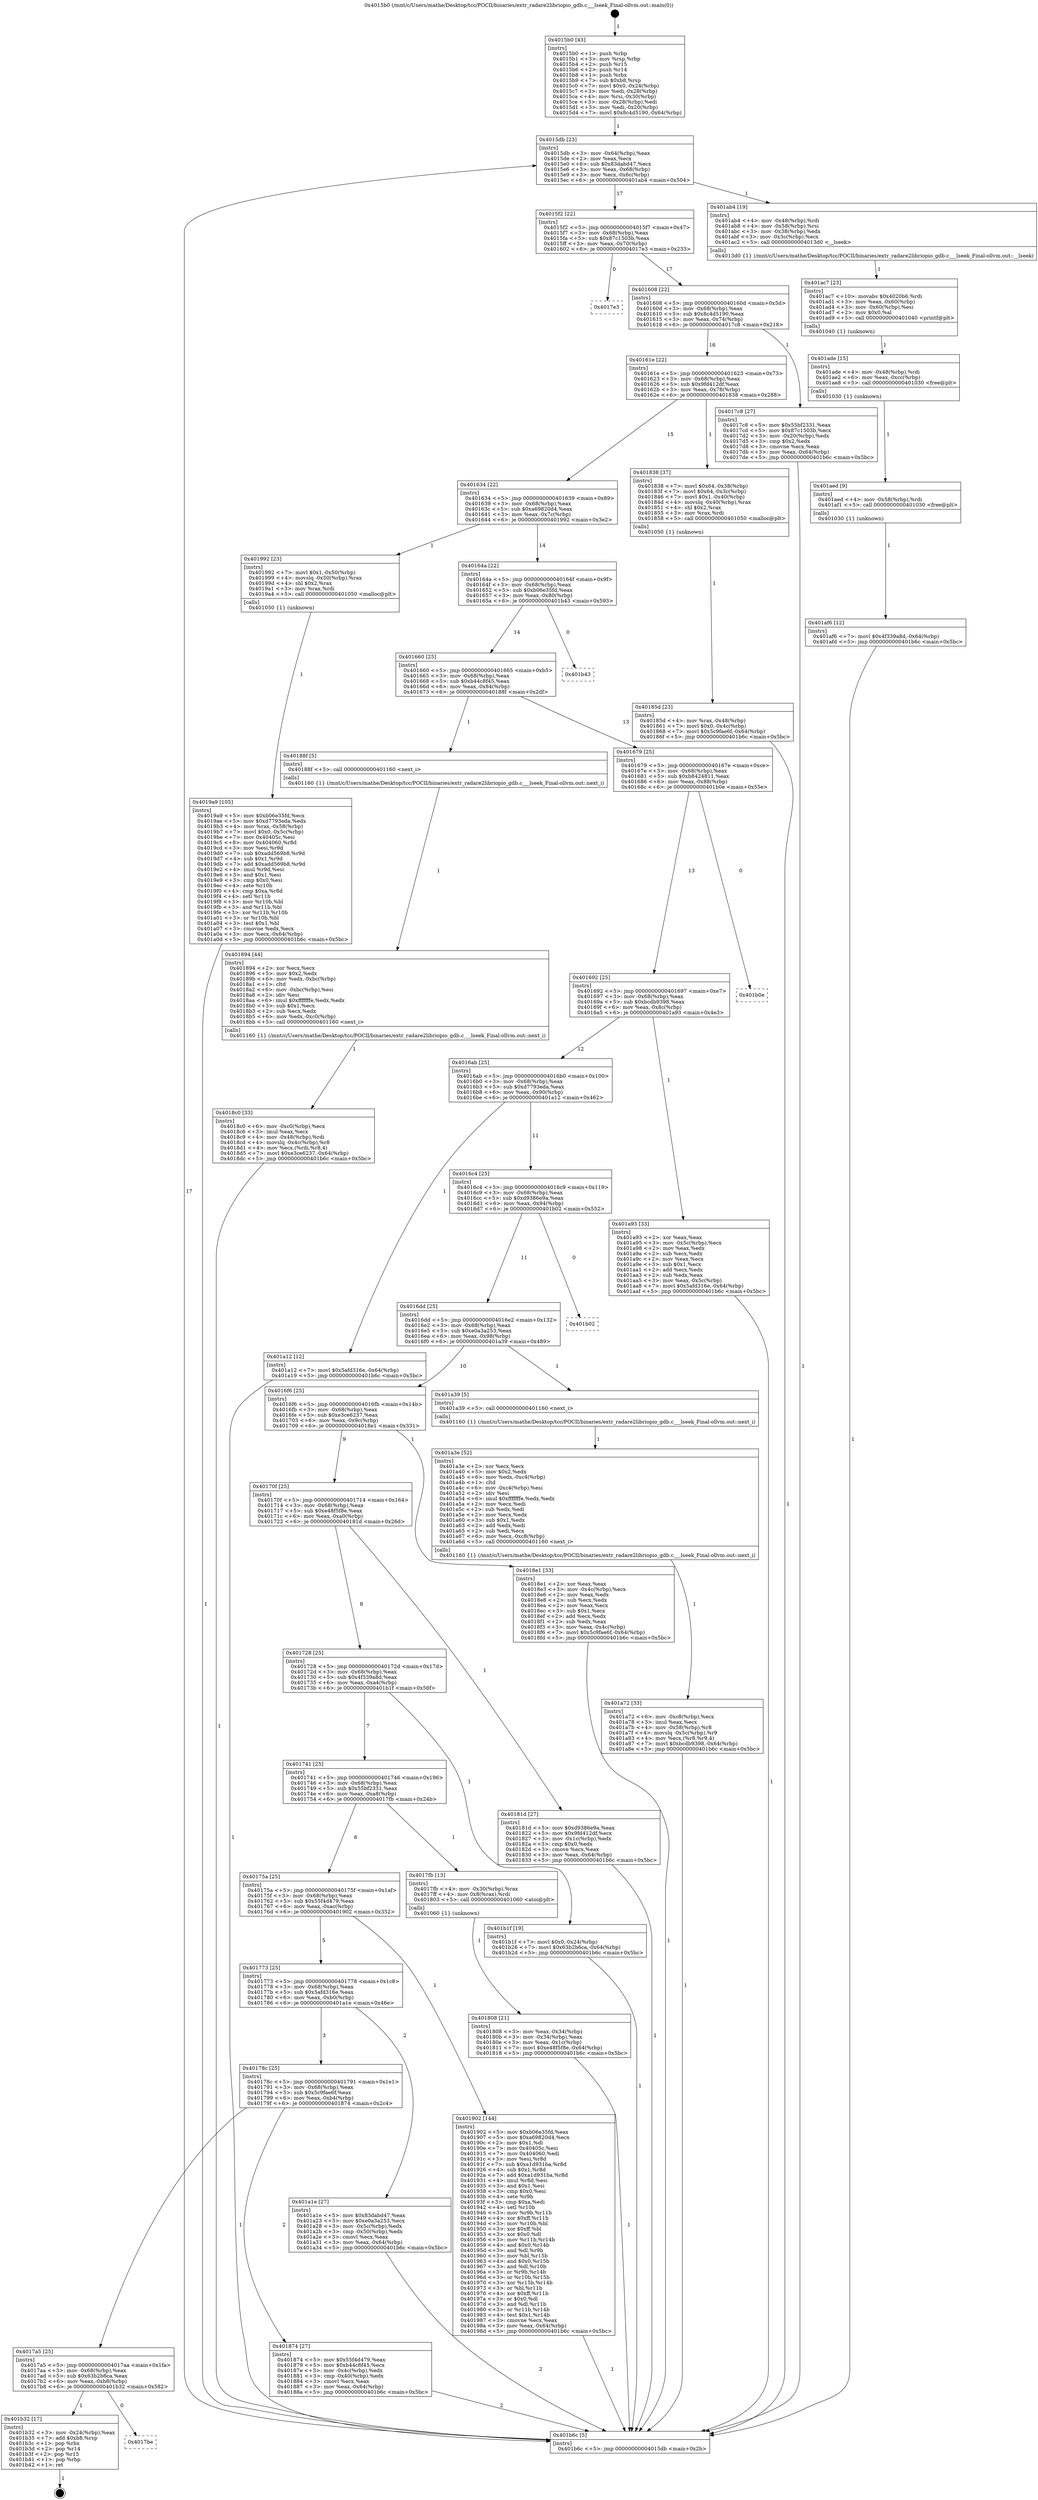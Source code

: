 digraph "0x4015b0" {
  label = "0x4015b0 (/mnt/c/Users/mathe/Desktop/tcc/POCII/binaries/extr_radare2libriopio_gdb.c___lseek_Final-ollvm.out::main(0))"
  labelloc = "t"
  node[shape=record]

  Entry [label="",width=0.3,height=0.3,shape=circle,fillcolor=black,style=filled]
  "0x4015db" [label="{
     0x4015db [23]\l
     | [instrs]\l
     &nbsp;&nbsp;0x4015db \<+3\>: mov -0x64(%rbp),%eax\l
     &nbsp;&nbsp;0x4015de \<+2\>: mov %eax,%ecx\l
     &nbsp;&nbsp;0x4015e0 \<+6\>: sub $0x83dabd47,%ecx\l
     &nbsp;&nbsp;0x4015e6 \<+3\>: mov %eax,-0x68(%rbp)\l
     &nbsp;&nbsp;0x4015e9 \<+3\>: mov %ecx,-0x6c(%rbp)\l
     &nbsp;&nbsp;0x4015ec \<+6\>: je 0000000000401ab4 \<main+0x504\>\l
  }"]
  "0x401ab4" [label="{
     0x401ab4 [19]\l
     | [instrs]\l
     &nbsp;&nbsp;0x401ab4 \<+4\>: mov -0x48(%rbp),%rdi\l
     &nbsp;&nbsp;0x401ab8 \<+4\>: mov -0x58(%rbp),%rsi\l
     &nbsp;&nbsp;0x401abc \<+3\>: mov -0x38(%rbp),%edx\l
     &nbsp;&nbsp;0x401abf \<+3\>: mov -0x3c(%rbp),%ecx\l
     &nbsp;&nbsp;0x401ac2 \<+5\>: call 00000000004013d0 \<__lseek\>\l
     | [calls]\l
     &nbsp;&nbsp;0x4013d0 \{1\} (/mnt/c/Users/mathe/Desktop/tcc/POCII/binaries/extr_radare2libriopio_gdb.c___lseek_Final-ollvm.out::__lseek)\l
  }"]
  "0x4015f2" [label="{
     0x4015f2 [22]\l
     | [instrs]\l
     &nbsp;&nbsp;0x4015f2 \<+5\>: jmp 00000000004015f7 \<main+0x47\>\l
     &nbsp;&nbsp;0x4015f7 \<+3\>: mov -0x68(%rbp),%eax\l
     &nbsp;&nbsp;0x4015fa \<+5\>: sub $0x87c1503b,%eax\l
     &nbsp;&nbsp;0x4015ff \<+3\>: mov %eax,-0x70(%rbp)\l
     &nbsp;&nbsp;0x401602 \<+6\>: je 00000000004017e3 \<main+0x233\>\l
  }"]
  Exit [label="",width=0.3,height=0.3,shape=circle,fillcolor=black,style=filled,peripheries=2]
  "0x4017e3" [label="{
     0x4017e3\l
  }", style=dashed]
  "0x401608" [label="{
     0x401608 [22]\l
     | [instrs]\l
     &nbsp;&nbsp;0x401608 \<+5\>: jmp 000000000040160d \<main+0x5d\>\l
     &nbsp;&nbsp;0x40160d \<+3\>: mov -0x68(%rbp),%eax\l
     &nbsp;&nbsp;0x401610 \<+5\>: sub $0x8c4d5190,%eax\l
     &nbsp;&nbsp;0x401615 \<+3\>: mov %eax,-0x74(%rbp)\l
     &nbsp;&nbsp;0x401618 \<+6\>: je 00000000004017c8 \<main+0x218\>\l
  }"]
  "0x4017be" [label="{
     0x4017be\l
  }", style=dashed]
  "0x4017c8" [label="{
     0x4017c8 [27]\l
     | [instrs]\l
     &nbsp;&nbsp;0x4017c8 \<+5\>: mov $0x55bf2331,%eax\l
     &nbsp;&nbsp;0x4017cd \<+5\>: mov $0x87c1503b,%ecx\l
     &nbsp;&nbsp;0x4017d2 \<+3\>: mov -0x20(%rbp),%edx\l
     &nbsp;&nbsp;0x4017d5 \<+3\>: cmp $0x2,%edx\l
     &nbsp;&nbsp;0x4017d8 \<+3\>: cmovne %ecx,%eax\l
     &nbsp;&nbsp;0x4017db \<+3\>: mov %eax,-0x64(%rbp)\l
     &nbsp;&nbsp;0x4017de \<+5\>: jmp 0000000000401b6c \<main+0x5bc\>\l
  }"]
  "0x40161e" [label="{
     0x40161e [22]\l
     | [instrs]\l
     &nbsp;&nbsp;0x40161e \<+5\>: jmp 0000000000401623 \<main+0x73\>\l
     &nbsp;&nbsp;0x401623 \<+3\>: mov -0x68(%rbp),%eax\l
     &nbsp;&nbsp;0x401626 \<+5\>: sub $0x9fd412df,%eax\l
     &nbsp;&nbsp;0x40162b \<+3\>: mov %eax,-0x78(%rbp)\l
     &nbsp;&nbsp;0x40162e \<+6\>: je 0000000000401838 \<main+0x288\>\l
  }"]
  "0x401b6c" [label="{
     0x401b6c [5]\l
     | [instrs]\l
     &nbsp;&nbsp;0x401b6c \<+5\>: jmp 00000000004015db \<main+0x2b\>\l
  }"]
  "0x4015b0" [label="{
     0x4015b0 [43]\l
     | [instrs]\l
     &nbsp;&nbsp;0x4015b0 \<+1\>: push %rbp\l
     &nbsp;&nbsp;0x4015b1 \<+3\>: mov %rsp,%rbp\l
     &nbsp;&nbsp;0x4015b4 \<+2\>: push %r15\l
     &nbsp;&nbsp;0x4015b6 \<+2\>: push %r14\l
     &nbsp;&nbsp;0x4015b8 \<+1\>: push %rbx\l
     &nbsp;&nbsp;0x4015b9 \<+7\>: sub $0xb8,%rsp\l
     &nbsp;&nbsp;0x4015c0 \<+7\>: movl $0x0,-0x24(%rbp)\l
     &nbsp;&nbsp;0x4015c7 \<+3\>: mov %edi,-0x28(%rbp)\l
     &nbsp;&nbsp;0x4015ca \<+4\>: mov %rsi,-0x30(%rbp)\l
     &nbsp;&nbsp;0x4015ce \<+3\>: mov -0x28(%rbp),%edi\l
     &nbsp;&nbsp;0x4015d1 \<+3\>: mov %edi,-0x20(%rbp)\l
     &nbsp;&nbsp;0x4015d4 \<+7\>: movl $0x8c4d5190,-0x64(%rbp)\l
  }"]
  "0x401b32" [label="{
     0x401b32 [17]\l
     | [instrs]\l
     &nbsp;&nbsp;0x401b32 \<+3\>: mov -0x24(%rbp),%eax\l
     &nbsp;&nbsp;0x401b35 \<+7\>: add $0xb8,%rsp\l
     &nbsp;&nbsp;0x401b3c \<+1\>: pop %rbx\l
     &nbsp;&nbsp;0x401b3d \<+2\>: pop %r14\l
     &nbsp;&nbsp;0x401b3f \<+2\>: pop %r15\l
     &nbsp;&nbsp;0x401b41 \<+1\>: pop %rbp\l
     &nbsp;&nbsp;0x401b42 \<+1\>: ret\l
  }"]
  "0x401838" [label="{
     0x401838 [37]\l
     | [instrs]\l
     &nbsp;&nbsp;0x401838 \<+7\>: movl $0x64,-0x38(%rbp)\l
     &nbsp;&nbsp;0x40183f \<+7\>: movl $0x64,-0x3c(%rbp)\l
     &nbsp;&nbsp;0x401846 \<+7\>: movl $0x1,-0x40(%rbp)\l
     &nbsp;&nbsp;0x40184d \<+4\>: movslq -0x40(%rbp),%rax\l
     &nbsp;&nbsp;0x401851 \<+4\>: shl $0x2,%rax\l
     &nbsp;&nbsp;0x401855 \<+3\>: mov %rax,%rdi\l
     &nbsp;&nbsp;0x401858 \<+5\>: call 0000000000401050 \<malloc@plt\>\l
     | [calls]\l
     &nbsp;&nbsp;0x401050 \{1\} (unknown)\l
  }"]
  "0x401634" [label="{
     0x401634 [22]\l
     | [instrs]\l
     &nbsp;&nbsp;0x401634 \<+5\>: jmp 0000000000401639 \<main+0x89\>\l
     &nbsp;&nbsp;0x401639 \<+3\>: mov -0x68(%rbp),%eax\l
     &nbsp;&nbsp;0x40163c \<+5\>: sub $0xa69820d4,%eax\l
     &nbsp;&nbsp;0x401641 \<+3\>: mov %eax,-0x7c(%rbp)\l
     &nbsp;&nbsp;0x401644 \<+6\>: je 0000000000401992 \<main+0x3e2\>\l
  }"]
  "0x401af6" [label="{
     0x401af6 [12]\l
     | [instrs]\l
     &nbsp;&nbsp;0x401af6 \<+7\>: movl $0x4f339a8d,-0x64(%rbp)\l
     &nbsp;&nbsp;0x401afd \<+5\>: jmp 0000000000401b6c \<main+0x5bc\>\l
  }"]
  "0x401992" [label="{
     0x401992 [23]\l
     | [instrs]\l
     &nbsp;&nbsp;0x401992 \<+7\>: movl $0x1,-0x50(%rbp)\l
     &nbsp;&nbsp;0x401999 \<+4\>: movslq -0x50(%rbp),%rax\l
     &nbsp;&nbsp;0x40199d \<+4\>: shl $0x2,%rax\l
     &nbsp;&nbsp;0x4019a1 \<+3\>: mov %rax,%rdi\l
     &nbsp;&nbsp;0x4019a4 \<+5\>: call 0000000000401050 \<malloc@plt\>\l
     | [calls]\l
     &nbsp;&nbsp;0x401050 \{1\} (unknown)\l
  }"]
  "0x40164a" [label="{
     0x40164a [22]\l
     | [instrs]\l
     &nbsp;&nbsp;0x40164a \<+5\>: jmp 000000000040164f \<main+0x9f\>\l
     &nbsp;&nbsp;0x40164f \<+3\>: mov -0x68(%rbp),%eax\l
     &nbsp;&nbsp;0x401652 \<+5\>: sub $0xb06e35fd,%eax\l
     &nbsp;&nbsp;0x401657 \<+3\>: mov %eax,-0x80(%rbp)\l
     &nbsp;&nbsp;0x40165a \<+6\>: je 0000000000401b43 \<main+0x593\>\l
  }"]
  "0x401aed" [label="{
     0x401aed [9]\l
     | [instrs]\l
     &nbsp;&nbsp;0x401aed \<+4\>: mov -0x58(%rbp),%rdi\l
     &nbsp;&nbsp;0x401af1 \<+5\>: call 0000000000401030 \<free@plt\>\l
     | [calls]\l
     &nbsp;&nbsp;0x401030 \{1\} (unknown)\l
  }"]
  "0x401b43" [label="{
     0x401b43\l
  }", style=dashed]
  "0x401660" [label="{
     0x401660 [25]\l
     | [instrs]\l
     &nbsp;&nbsp;0x401660 \<+5\>: jmp 0000000000401665 \<main+0xb5\>\l
     &nbsp;&nbsp;0x401665 \<+3\>: mov -0x68(%rbp),%eax\l
     &nbsp;&nbsp;0x401668 \<+5\>: sub $0xb44c8f45,%eax\l
     &nbsp;&nbsp;0x40166d \<+6\>: mov %eax,-0x84(%rbp)\l
     &nbsp;&nbsp;0x401673 \<+6\>: je 000000000040188f \<main+0x2df\>\l
  }"]
  "0x401ade" [label="{
     0x401ade [15]\l
     | [instrs]\l
     &nbsp;&nbsp;0x401ade \<+4\>: mov -0x48(%rbp),%rdi\l
     &nbsp;&nbsp;0x401ae2 \<+6\>: mov %eax,-0xcc(%rbp)\l
     &nbsp;&nbsp;0x401ae8 \<+5\>: call 0000000000401030 \<free@plt\>\l
     | [calls]\l
     &nbsp;&nbsp;0x401030 \{1\} (unknown)\l
  }"]
  "0x40188f" [label="{
     0x40188f [5]\l
     | [instrs]\l
     &nbsp;&nbsp;0x40188f \<+5\>: call 0000000000401160 \<next_i\>\l
     | [calls]\l
     &nbsp;&nbsp;0x401160 \{1\} (/mnt/c/Users/mathe/Desktop/tcc/POCII/binaries/extr_radare2libriopio_gdb.c___lseek_Final-ollvm.out::next_i)\l
  }"]
  "0x401679" [label="{
     0x401679 [25]\l
     | [instrs]\l
     &nbsp;&nbsp;0x401679 \<+5\>: jmp 000000000040167e \<main+0xce\>\l
     &nbsp;&nbsp;0x40167e \<+3\>: mov -0x68(%rbp),%eax\l
     &nbsp;&nbsp;0x401681 \<+5\>: sub $0xb8424811,%eax\l
     &nbsp;&nbsp;0x401686 \<+6\>: mov %eax,-0x88(%rbp)\l
     &nbsp;&nbsp;0x40168c \<+6\>: je 0000000000401b0e \<main+0x55e\>\l
  }"]
  "0x401ac7" [label="{
     0x401ac7 [23]\l
     | [instrs]\l
     &nbsp;&nbsp;0x401ac7 \<+10\>: movabs $0x4020b6,%rdi\l
     &nbsp;&nbsp;0x401ad1 \<+3\>: mov %eax,-0x60(%rbp)\l
     &nbsp;&nbsp;0x401ad4 \<+3\>: mov -0x60(%rbp),%esi\l
     &nbsp;&nbsp;0x401ad7 \<+2\>: mov $0x0,%al\l
     &nbsp;&nbsp;0x401ad9 \<+5\>: call 0000000000401040 \<printf@plt\>\l
     | [calls]\l
     &nbsp;&nbsp;0x401040 \{1\} (unknown)\l
  }"]
  "0x401b0e" [label="{
     0x401b0e\l
  }", style=dashed]
  "0x401692" [label="{
     0x401692 [25]\l
     | [instrs]\l
     &nbsp;&nbsp;0x401692 \<+5\>: jmp 0000000000401697 \<main+0xe7\>\l
     &nbsp;&nbsp;0x401697 \<+3\>: mov -0x68(%rbp),%eax\l
     &nbsp;&nbsp;0x40169a \<+5\>: sub $0xbcdb9398,%eax\l
     &nbsp;&nbsp;0x40169f \<+6\>: mov %eax,-0x8c(%rbp)\l
     &nbsp;&nbsp;0x4016a5 \<+6\>: je 0000000000401a93 \<main+0x4e3\>\l
  }"]
  "0x401a72" [label="{
     0x401a72 [33]\l
     | [instrs]\l
     &nbsp;&nbsp;0x401a72 \<+6\>: mov -0xc8(%rbp),%ecx\l
     &nbsp;&nbsp;0x401a78 \<+3\>: imul %eax,%ecx\l
     &nbsp;&nbsp;0x401a7b \<+4\>: mov -0x58(%rbp),%r8\l
     &nbsp;&nbsp;0x401a7f \<+4\>: movslq -0x5c(%rbp),%r9\l
     &nbsp;&nbsp;0x401a83 \<+4\>: mov %ecx,(%r8,%r9,4)\l
     &nbsp;&nbsp;0x401a87 \<+7\>: movl $0xbcdb9398,-0x64(%rbp)\l
     &nbsp;&nbsp;0x401a8e \<+5\>: jmp 0000000000401b6c \<main+0x5bc\>\l
  }"]
  "0x401a93" [label="{
     0x401a93 [33]\l
     | [instrs]\l
     &nbsp;&nbsp;0x401a93 \<+2\>: xor %eax,%eax\l
     &nbsp;&nbsp;0x401a95 \<+3\>: mov -0x5c(%rbp),%ecx\l
     &nbsp;&nbsp;0x401a98 \<+2\>: mov %eax,%edx\l
     &nbsp;&nbsp;0x401a9a \<+2\>: sub %ecx,%edx\l
     &nbsp;&nbsp;0x401a9c \<+2\>: mov %eax,%ecx\l
     &nbsp;&nbsp;0x401a9e \<+3\>: sub $0x1,%ecx\l
     &nbsp;&nbsp;0x401aa1 \<+2\>: add %ecx,%edx\l
     &nbsp;&nbsp;0x401aa3 \<+2\>: sub %edx,%eax\l
     &nbsp;&nbsp;0x401aa5 \<+3\>: mov %eax,-0x5c(%rbp)\l
     &nbsp;&nbsp;0x401aa8 \<+7\>: movl $0x5afd316e,-0x64(%rbp)\l
     &nbsp;&nbsp;0x401aaf \<+5\>: jmp 0000000000401b6c \<main+0x5bc\>\l
  }"]
  "0x4016ab" [label="{
     0x4016ab [25]\l
     | [instrs]\l
     &nbsp;&nbsp;0x4016ab \<+5\>: jmp 00000000004016b0 \<main+0x100\>\l
     &nbsp;&nbsp;0x4016b0 \<+3\>: mov -0x68(%rbp),%eax\l
     &nbsp;&nbsp;0x4016b3 \<+5\>: sub $0xd7793eda,%eax\l
     &nbsp;&nbsp;0x4016b8 \<+6\>: mov %eax,-0x90(%rbp)\l
     &nbsp;&nbsp;0x4016be \<+6\>: je 0000000000401a12 \<main+0x462\>\l
  }"]
  "0x401a3e" [label="{
     0x401a3e [52]\l
     | [instrs]\l
     &nbsp;&nbsp;0x401a3e \<+2\>: xor %ecx,%ecx\l
     &nbsp;&nbsp;0x401a40 \<+5\>: mov $0x2,%edx\l
     &nbsp;&nbsp;0x401a45 \<+6\>: mov %edx,-0xc4(%rbp)\l
     &nbsp;&nbsp;0x401a4b \<+1\>: cltd\l
     &nbsp;&nbsp;0x401a4c \<+6\>: mov -0xc4(%rbp),%esi\l
     &nbsp;&nbsp;0x401a52 \<+2\>: idiv %esi\l
     &nbsp;&nbsp;0x401a54 \<+6\>: imul $0xfffffffe,%edx,%edx\l
     &nbsp;&nbsp;0x401a5a \<+2\>: mov %ecx,%edi\l
     &nbsp;&nbsp;0x401a5c \<+2\>: sub %edx,%edi\l
     &nbsp;&nbsp;0x401a5e \<+2\>: mov %ecx,%edx\l
     &nbsp;&nbsp;0x401a60 \<+3\>: sub $0x1,%edx\l
     &nbsp;&nbsp;0x401a63 \<+2\>: add %edx,%edi\l
     &nbsp;&nbsp;0x401a65 \<+2\>: sub %edi,%ecx\l
     &nbsp;&nbsp;0x401a67 \<+6\>: mov %ecx,-0xc8(%rbp)\l
     &nbsp;&nbsp;0x401a6d \<+5\>: call 0000000000401160 \<next_i\>\l
     | [calls]\l
     &nbsp;&nbsp;0x401160 \{1\} (/mnt/c/Users/mathe/Desktop/tcc/POCII/binaries/extr_radare2libriopio_gdb.c___lseek_Final-ollvm.out::next_i)\l
  }"]
  "0x401a12" [label="{
     0x401a12 [12]\l
     | [instrs]\l
     &nbsp;&nbsp;0x401a12 \<+7\>: movl $0x5afd316e,-0x64(%rbp)\l
     &nbsp;&nbsp;0x401a19 \<+5\>: jmp 0000000000401b6c \<main+0x5bc\>\l
  }"]
  "0x4016c4" [label="{
     0x4016c4 [25]\l
     | [instrs]\l
     &nbsp;&nbsp;0x4016c4 \<+5\>: jmp 00000000004016c9 \<main+0x119\>\l
     &nbsp;&nbsp;0x4016c9 \<+3\>: mov -0x68(%rbp),%eax\l
     &nbsp;&nbsp;0x4016cc \<+5\>: sub $0xd9386e9a,%eax\l
     &nbsp;&nbsp;0x4016d1 \<+6\>: mov %eax,-0x94(%rbp)\l
     &nbsp;&nbsp;0x4016d7 \<+6\>: je 0000000000401b02 \<main+0x552\>\l
  }"]
  "0x4019a9" [label="{
     0x4019a9 [105]\l
     | [instrs]\l
     &nbsp;&nbsp;0x4019a9 \<+5\>: mov $0xb06e35fd,%ecx\l
     &nbsp;&nbsp;0x4019ae \<+5\>: mov $0xd7793eda,%edx\l
     &nbsp;&nbsp;0x4019b3 \<+4\>: mov %rax,-0x58(%rbp)\l
     &nbsp;&nbsp;0x4019b7 \<+7\>: movl $0x0,-0x5c(%rbp)\l
     &nbsp;&nbsp;0x4019be \<+7\>: mov 0x40405c,%esi\l
     &nbsp;&nbsp;0x4019c5 \<+8\>: mov 0x404060,%r8d\l
     &nbsp;&nbsp;0x4019cd \<+3\>: mov %esi,%r9d\l
     &nbsp;&nbsp;0x4019d0 \<+7\>: sub $0xadd569b8,%r9d\l
     &nbsp;&nbsp;0x4019d7 \<+4\>: sub $0x1,%r9d\l
     &nbsp;&nbsp;0x4019db \<+7\>: add $0xadd569b8,%r9d\l
     &nbsp;&nbsp;0x4019e2 \<+4\>: imul %r9d,%esi\l
     &nbsp;&nbsp;0x4019e6 \<+3\>: and $0x1,%esi\l
     &nbsp;&nbsp;0x4019e9 \<+3\>: cmp $0x0,%esi\l
     &nbsp;&nbsp;0x4019ec \<+4\>: sete %r10b\l
     &nbsp;&nbsp;0x4019f0 \<+4\>: cmp $0xa,%r8d\l
     &nbsp;&nbsp;0x4019f4 \<+4\>: setl %r11b\l
     &nbsp;&nbsp;0x4019f8 \<+3\>: mov %r10b,%bl\l
     &nbsp;&nbsp;0x4019fb \<+3\>: and %r11b,%bl\l
     &nbsp;&nbsp;0x4019fe \<+3\>: xor %r11b,%r10b\l
     &nbsp;&nbsp;0x401a01 \<+3\>: or %r10b,%bl\l
     &nbsp;&nbsp;0x401a04 \<+3\>: test $0x1,%bl\l
     &nbsp;&nbsp;0x401a07 \<+3\>: cmovne %edx,%ecx\l
     &nbsp;&nbsp;0x401a0a \<+3\>: mov %ecx,-0x64(%rbp)\l
     &nbsp;&nbsp;0x401a0d \<+5\>: jmp 0000000000401b6c \<main+0x5bc\>\l
  }"]
  "0x401b02" [label="{
     0x401b02\l
  }", style=dashed]
  "0x4016dd" [label="{
     0x4016dd [25]\l
     | [instrs]\l
     &nbsp;&nbsp;0x4016dd \<+5\>: jmp 00000000004016e2 \<main+0x132\>\l
     &nbsp;&nbsp;0x4016e2 \<+3\>: mov -0x68(%rbp),%eax\l
     &nbsp;&nbsp;0x4016e5 \<+5\>: sub $0xe0a3a253,%eax\l
     &nbsp;&nbsp;0x4016ea \<+6\>: mov %eax,-0x98(%rbp)\l
     &nbsp;&nbsp;0x4016f0 \<+6\>: je 0000000000401a39 \<main+0x489\>\l
  }"]
  "0x4018c0" [label="{
     0x4018c0 [33]\l
     | [instrs]\l
     &nbsp;&nbsp;0x4018c0 \<+6\>: mov -0xc0(%rbp),%ecx\l
     &nbsp;&nbsp;0x4018c6 \<+3\>: imul %eax,%ecx\l
     &nbsp;&nbsp;0x4018c9 \<+4\>: mov -0x48(%rbp),%rdi\l
     &nbsp;&nbsp;0x4018cd \<+4\>: movslq -0x4c(%rbp),%r8\l
     &nbsp;&nbsp;0x4018d1 \<+4\>: mov %ecx,(%rdi,%r8,4)\l
     &nbsp;&nbsp;0x4018d5 \<+7\>: movl $0xe3ce6237,-0x64(%rbp)\l
     &nbsp;&nbsp;0x4018dc \<+5\>: jmp 0000000000401b6c \<main+0x5bc\>\l
  }"]
  "0x401a39" [label="{
     0x401a39 [5]\l
     | [instrs]\l
     &nbsp;&nbsp;0x401a39 \<+5\>: call 0000000000401160 \<next_i\>\l
     | [calls]\l
     &nbsp;&nbsp;0x401160 \{1\} (/mnt/c/Users/mathe/Desktop/tcc/POCII/binaries/extr_radare2libriopio_gdb.c___lseek_Final-ollvm.out::next_i)\l
  }"]
  "0x4016f6" [label="{
     0x4016f6 [25]\l
     | [instrs]\l
     &nbsp;&nbsp;0x4016f6 \<+5\>: jmp 00000000004016fb \<main+0x14b\>\l
     &nbsp;&nbsp;0x4016fb \<+3\>: mov -0x68(%rbp),%eax\l
     &nbsp;&nbsp;0x4016fe \<+5\>: sub $0xe3ce6237,%eax\l
     &nbsp;&nbsp;0x401703 \<+6\>: mov %eax,-0x9c(%rbp)\l
     &nbsp;&nbsp;0x401709 \<+6\>: je 00000000004018e1 \<main+0x331\>\l
  }"]
  "0x401894" [label="{
     0x401894 [44]\l
     | [instrs]\l
     &nbsp;&nbsp;0x401894 \<+2\>: xor %ecx,%ecx\l
     &nbsp;&nbsp;0x401896 \<+5\>: mov $0x2,%edx\l
     &nbsp;&nbsp;0x40189b \<+6\>: mov %edx,-0xbc(%rbp)\l
     &nbsp;&nbsp;0x4018a1 \<+1\>: cltd\l
     &nbsp;&nbsp;0x4018a2 \<+6\>: mov -0xbc(%rbp),%esi\l
     &nbsp;&nbsp;0x4018a8 \<+2\>: idiv %esi\l
     &nbsp;&nbsp;0x4018aa \<+6\>: imul $0xfffffffe,%edx,%edx\l
     &nbsp;&nbsp;0x4018b0 \<+3\>: sub $0x1,%ecx\l
     &nbsp;&nbsp;0x4018b3 \<+2\>: sub %ecx,%edx\l
     &nbsp;&nbsp;0x4018b5 \<+6\>: mov %edx,-0xc0(%rbp)\l
     &nbsp;&nbsp;0x4018bb \<+5\>: call 0000000000401160 \<next_i\>\l
     | [calls]\l
     &nbsp;&nbsp;0x401160 \{1\} (/mnt/c/Users/mathe/Desktop/tcc/POCII/binaries/extr_radare2libriopio_gdb.c___lseek_Final-ollvm.out::next_i)\l
  }"]
  "0x4018e1" [label="{
     0x4018e1 [33]\l
     | [instrs]\l
     &nbsp;&nbsp;0x4018e1 \<+2\>: xor %eax,%eax\l
     &nbsp;&nbsp;0x4018e3 \<+3\>: mov -0x4c(%rbp),%ecx\l
     &nbsp;&nbsp;0x4018e6 \<+2\>: mov %eax,%edx\l
     &nbsp;&nbsp;0x4018e8 \<+2\>: sub %ecx,%edx\l
     &nbsp;&nbsp;0x4018ea \<+2\>: mov %eax,%ecx\l
     &nbsp;&nbsp;0x4018ec \<+3\>: sub $0x1,%ecx\l
     &nbsp;&nbsp;0x4018ef \<+2\>: add %ecx,%edx\l
     &nbsp;&nbsp;0x4018f1 \<+2\>: sub %edx,%eax\l
     &nbsp;&nbsp;0x4018f3 \<+3\>: mov %eax,-0x4c(%rbp)\l
     &nbsp;&nbsp;0x4018f6 \<+7\>: movl $0x5c9fae6f,-0x64(%rbp)\l
     &nbsp;&nbsp;0x4018fd \<+5\>: jmp 0000000000401b6c \<main+0x5bc\>\l
  }"]
  "0x40170f" [label="{
     0x40170f [25]\l
     | [instrs]\l
     &nbsp;&nbsp;0x40170f \<+5\>: jmp 0000000000401714 \<main+0x164\>\l
     &nbsp;&nbsp;0x401714 \<+3\>: mov -0x68(%rbp),%eax\l
     &nbsp;&nbsp;0x401717 \<+5\>: sub $0xe48f5f8e,%eax\l
     &nbsp;&nbsp;0x40171c \<+6\>: mov %eax,-0xa0(%rbp)\l
     &nbsp;&nbsp;0x401722 \<+6\>: je 000000000040181d \<main+0x26d\>\l
  }"]
  "0x4017a5" [label="{
     0x4017a5 [25]\l
     | [instrs]\l
     &nbsp;&nbsp;0x4017a5 \<+5\>: jmp 00000000004017aa \<main+0x1fa\>\l
     &nbsp;&nbsp;0x4017aa \<+3\>: mov -0x68(%rbp),%eax\l
     &nbsp;&nbsp;0x4017ad \<+5\>: sub $0x63b2b6ca,%eax\l
     &nbsp;&nbsp;0x4017b2 \<+6\>: mov %eax,-0xb8(%rbp)\l
     &nbsp;&nbsp;0x4017b8 \<+6\>: je 0000000000401b32 \<main+0x582\>\l
  }"]
  "0x40181d" [label="{
     0x40181d [27]\l
     | [instrs]\l
     &nbsp;&nbsp;0x40181d \<+5\>: mov $0xd9386e9a,%eax\l
     &nbsp;&nbsp;0x401822 \<+5\>: mov $0x9fd412df,%ecx\l
     &nbsp;&nbsp;0x401827 \<+3\>: mov -0x1c(%rbp),%edx\l
     &nbsp;&nbsp;0x40182a \<+3\>: cmp $0x0,%edx\l
     &nbsp;&nbsp;0x40182d \<+3\>: cmove %ecx,%eax\l
     &nbsp;&nbsp;0x401830 \<+3\>: mov %eax,-0x64(%rbp)\l
     &nbsp;&nbsp;0x401833 \<+5\>: jmp 0000000000401b6c \<main+0x5bc\>\l
  }"]
  "0x401728" [label="{
     0x401728 [25]\l
     | [instrs]\l
     &nbsp;&nbsp;0x401728 \<+5\>: jmp 000000000040172d \<main+0x17d\>\l
     &nbsp;&nbsp;0x40172d \<+3\>: mov -0x68(%rbp),%eax\l
     &nbsp;&nbsp;0x401730 \<+5\>: sub $0x4f339a8d,%eax\l
     &nbsp;&nbsp;0x401735 \<+6\>: mov %eax,-0xa4(%rbp)\l
     &nbsp;&nbsp;0x40173b \<+6\>: je 0000000000401b1f \<main+0x56f\>\l
  }"]
  "0x401874" [label="{
     0x401874 [27]\l
     | [instrs]\l
     &nbsp;&nbsp;0x401874 \<+5\>: mov $0x55f4d479,%eax\l
     &nbsp;&nbsp;0x401879 \<+5\>: mov $0xb44c8f45,%ecx\l
     &nbsp;&nbsp;0x40187e \<+3\>: mov -0x4c(%rbp),%edx\l
     &nbsp;&nbsp;0x401881 \<+3\>: cmp -0x40(%rbp),%edx\l
     &nbsp;&nbsp;0x401884 \<+3\>: cmovl %ecx,%eax\l
     &nbsp;&nbsp;0x401887 \<+3\>: mov %eax,-0x64(%rbp)\l
     &nbsp;&nbsp;0x40188a \<+5\>: jmp 0000000000401b6c \<main+0x5bc\>\l
  }"]
  "0x401b1f" [label="{
     0x401b1f [19]\l
     | [instrs]\l
     &nbsp;&nbsp;0x401b1f \<+7\>: movl $0x0,-0x24(%rbp)\l
     &nbsp;&nbsp;0x401b26 \<+7\>: movl $0x63b2b6ca,-0x64(%rbp)\l
     &nbsp;&nbsp;0x401b2d \<+5\>: jmp 0000000000401b6c \<main+0x5bc\>\l
  }"]
  "0x401741" [label="{
     0x401741 [25]\l
     | [instrs]\l
     &nbsp;&nbsp;0x401741 \<+5\>: jmp 0000000000401746 \<main+0x196\>\l
     &nbsp;&nbsp;0x401746 \<+3\>: mov -0x68(%rbp),%eax\l
     &nbsp;&nbsp;0x401749 \<+5\>: sub $0x55bf2331,%eax\l
     &nbsp;&nbsp;0x40174e \<+6\>: mov %eax,-0xa8(%rbp)\l
     &nbsp;&nbsp;0x401754 \<+6\>: je 00000000004017fb \<main+0x24b\>\l
  }"]
  "0x40178c" [label="{
     0x40178c [25]\l
     | [instrs]\l
     &nbsp;&nbsp;0x40178c \<+5\>: jmp 0000000000401791 \<main+0x1e1\>\l
     &nbsp;&nbsp;0x401791 \<+3\>: mov -0x68(%rbp),%eax\l
     &nbsp;&nbsp;0x401794 \<+5\>: sub $0x5c9fae6f,%eax\l
     &nbsp;&nbsp;0x401799 \<+6\>: mov %eax,-0xb4(%rbp)\l
     &nbsp;&nbsp;0x40179f \<+6\>: je 0000000000401874 \<main+0x2c4\>\l
  }"]
  "0x4017fb" [label="{
     0x4017fb [13]\l
     | [instrs]\l
     &nbsp;&nbsp;0x4017fb \<+4\>: mov -0x30(%rbp),%rax\l
     &nbsp;&nbsp;0x4017ff \<+4\>: mov 0x8(%rax),%rdi\l
     &nbsp;&nbsp;0x401803 \<+5\>: call 0000000000401060 \<atoi@plt\>\l
     | [calls]\l
     &nbsp;&nbsp;0x401060 \{1\} (unknown)\l
  }"]
  "0x40175a" [label="{
     0x40175a [25]\l
     | [instrs]\l
     &nbsp;&nbsp;0x40175a \<+5\>: jmp 000000000040175f \<main+0x1af\>\l
     &nbsp;&nbsp;0x40175f \<+3\>: mov -0x68(%rbp),%eax\l
     &nbsp;&nbsp;0x401762 \<+5\>: sub $0x55f4d479,%eax\l
     &nbsp;&nbsp;0x401767 \<+6\>: mov %eax,-0xac(%rbp)\l
     &nbsp;&nbsp;0x40176d \<+6\>: je 0000000000401902 \<main+0x352\>\l
  }"]
  "0x401808" [label="{
     0x401808 [21]\l
     | [instrs]\l
     &nbsp;&nbsp;0x401808 \<+3\>: mov %eax,-0x34(%rbp)\l
     &nbsp;&nbsp;0x40180b \<+3\>: mov -0x34(%rbp),%eax\l
     &nbsp;&nbsp;0x40180e \<+3\>: mov %eax,-0x1c(%rbp)\l
     &nbsp;&nbsp;0x401811 \<+7\>: movl $0xe48f5f8e,-0x64(%rbp)\l
     &nbsp;&nbsp;0x401818 \<+5\>: jmp 0000000000401b6c \<main+0x5bc\>\l
  }"]
  "0x40185d" [label="{
     0x40185d [23]\l
     | [instrs]\l
     &nbsp;&nbsp;0x40185d \<+4\>: mov %rax,-0x48(%rbp)\l
     &nbsp;&nbsp;0x401861 \<+7\>: movl $0x0,-0x4c(%rbp)\l
     &nbsp;&nbsp;0x401868 \<+7\>: movl $0x5c9fae6f,-0x64(%rbp)\l
     &nbsp;&nbsp;0x40186f \<+5\>: jmp 0000000000401b6c \<main+0x5bc\>\l
  }"]
  "0x401a1e" [label="{
     0x401a1e [27]\l
     | [instrs]\l
     &nbsp;&nbsp;0x401a1e \<+5\>: mov $0x83dabd47,%eax\l
     &nbsp;&nbsp;0x401a23 \<+5\>: mov $0xe0a3a253,%ecx\l
     &nbsp;&nbsp;0x401a28 \<+3\>: mov -0x5c(%rbp),%edx\l
     &nbsp;&nbsp;0x401a2b \<+3\>: cmp -0x50(%rbp),%edx\l
     &nbsp;&nbsp;0x401a2e \<+3\>: cmovl %ecx,%eax\l
     &nbsp;&nbsp;0x401a31 \<+3\>: mov %eax,-0x64(%rbp)\l
     &nbsp;&nbsp;0x401a34 \<+5\>: jmp 0000000000401b6c \<main+0x5bc\>\l
  }"]
  "0x401902" [label="{
     0x401902 [144]\l
     | [instrs]\l
     &nbsp;&nbsp;0x401902 \<+5\>: mov $0xb06e35fd,%eax\l
     &nbsp;&nbsp;0x401907 \<+5\>: mov $0xa69820d4,%ecx\l
     &nbsp;&nbsp;0x40190c \<+2\>: mov $0x1,%dl\l
     &nbsp;&nbsp;0x40190e \<+7\>: mov 0x40405c,%esi\l
     &nbsp;&nbsp;0x401915 \<+7\>: mov 0x404060,%edi\l
     &nbsp;&nbsp;0x40191c \<+3\>: mov %esi,%r8d\l
     &nbsp;&nbsp;0x40191f \<+7\>: sub $0xa1d931ba,%r8d\l
     &nbsp;&nbsp;0x401926 \<+4\>: sub $0x1,%r8d\l
     &nbsp;&nbsp;0x40192a \<+7\>: add $0xa1d931ba,%r8d\l
     &nbsp;&nbsp;0x401931 \<+4\>: imul %r8d,%esi\l
     &nbsp;&nbsp;0x401935 \<+3\>: and $0x1,%esi\l
     &nbsp;&nbsp;0x401938 \<+3\>: cmp $0x0,%esi\l
     &nbsp;&nbsp;0x40193b \<+4\>: sete %r9b\l
     &nbsp;&nbsp;0x40193f \<+3\>: cmp $0xa,%edi\l
     &nbsp;&nbsp;0x401942 \<+4\>: setl %r10b\l
     &nbsp;&nbsp;0x401946 \<+3\>: mov %r9b,%r11b\l
     &nbsp;&nbsp;0x401949 \<+4\>: xor $0xff,%r11b\l
     &nbsp;&nbsp;0x40194d \<+3\>: mov %r10b,%bl\l
     &nbsp;&nbsp;0x401950 \<+3\>: xor $0xff,%bl\l
     &nbsp;&nbsp;0x401953 \<+3\>: xor $0x0,%dl\l
     &nbsp;&nbsp;0x401956 \<+3\>: mov %r11b,%r14b\l
     &nbsp;&nbsp;0x401959 \<+4\>: and $0x0,%r14b\l
     &nbsp;&nbsp;0x40195d \<+3\>: and %dl,%r9b\l
     &nbsp;&nbsp;0x401960 \<+3\>: mov %bl,%r15b\l
     &nbsp;&nbsp;0x401963 \<+4\>: and $0x0,%r15b\l
     &nbsp;&nbsp;0x401967 \<+3\>: and %dl,%r10b\l
     &nbsp;&nbsp;0x40196a \<+3\>: or %r9b,%r14b\l
     &nbsp;&nbsp;0x40196d \<+3\>: or %r10b,%r15b\l
     &nbsp;&nbsp;0x401970 \<+3\>: xor %r15b,%r14b\l
     &nbsp;&nbsp;0x401973 \<+3\>: or %bl,%r11b\l
     &nbsp;&nbsp;0x401976 \<+4\>: xor $0xff,%r11b\l
     &nbsp;&nbsp;0x40197a \<+3\>: or $0x0,%dl\l
     &nbsp;&nbsp;0x40197d \<+3\>: and %dl,%r11b\l
     &nbsp;&nbsp;0x401980 \<+3\>: or %r11b,%r14b\l
     &nbsp;&nbsp;0x401983 \<+4\>: test $0x1,%r14b\l
     &nbsp;&nbsp;0x401987 \<+3\>: cmovne %ecx,%eax\l
     &nbsp;&nbsp;0x40198a \<+3\>: mov %eax,-0x64(%rbp)\l
     &nbsp;&nbsp;0x40198d \<+5\>: jmp 0000000000401b6c \<main+0x5bc\>\l
  }"]
  "0x401773" [label="{
     0x401773 [25]\l
     | [instrs]\l
     &nbsp;&nbsp;0x401773 \<+5\>: jmp 0000000000401778 \<main+0x1c8\>\l
     &nbsp;&nbsp;0x401778 \<+3\>: mov -0x68(%rbp),%eax\l
     &nbsp;&nbsp;0x40177b \<+5\>: sub $0x5afd316e,%eax\l
     &nbsp;&nbsp;0x401780 \<+6\>: mov %eax,-0xb0(%rbp)\l
     &nbsp;&nbsp;0x401786 \<+6\>: je 0000000000401a1e \<main+0x46e\>\l
  }"]
  Entry -> "0x4015b0" [label=" 1"]
  "0x4015db" -> "0x401ab4" [label=" 1"]
  "0x4015db" -> "0x4015f2" [label=" 17"]
  "0x401b32" -> Exit [label=" 1"]
  "0x4015f2" -> "0x4017e3" [label=" 0"]
  "0x4015f2" -> "0x401608" [label=" 17"]
  "0x4017a5" -> "0x4017be" [label=" 0"]
  "0x401608" -> "0x4017c8" [label=" 1"]
  "0x401608" -> "0x40161e" [label=" 16"]
  "0x4017c8" -> "0x401b6c" [label=" 1"]
  "0x4015b0" -> "0x4015db" [label=" 1"]
  "0x401b6c" -> "0x4015db" [label=" 17"]
  "0x4017a5" -> "0x401b32" [label=" 1"]
  "0x40161e" -> "0x401838" [label=" 1"]
  "0x40161e" -> "0x401634" [label=" 15"]
  "0x401b1f" -> "0x401b6c" [label=" 1"]
  "0x401634" -> "0x401992" [label=" 1"]
  "0x401634" -> "0x40164a" [label=" 14"]
  "0x401af6" -> "0x401b6c" [label=" 1"]
  "0x40164a" -> "0x401b43" [label=" 0"]
  "0x40164a" -> "0x401660" [label=" 14"]
  "0x401aed" -> "0x401af6" [label=" 1"]
  "0x401660" -> "0x40188f" [label=" 1"]
  "0x401660" -> "0x401679" [label=" 13"]
  "0x401ade" -> "0x401aed" [label=" 1"]
  "0x401679" -> "0x401b0e" [label=" 0"]
  "0x401679" -> "0x401692" [label=" 13"]
  "0x401ac7" -> "0x401ade" [label=" 1"]
  "0x401692" -> "0x401a93" [label=" 1"]
  "0x401692" -> "0x4016ab" [label=" 12"]
  "0x401ab4" -> "0x401ac7" [label=" 1"]
  "0x4016ab" -> "0x401a12" [label=" 1"]
  "0x4016ab" -> "0x4016c4" [label=" 11"]
  "0x401a93" -> "0x401b6c" [label=" 1"]
  "0x4016c4" -> "0x401b02" [label=" 0"]
  "0x4016c4" -> "0x4016dd" [label=" 11"]
  "0x401a72" -> "0x401b6c" [label=" 1"]
  "0x4016dd" -> "0x401a39" [label=" 1"]
  "0x4016dd" -> "0x4016f6" [label=" 10"]
  "0x401a3e" -> "0x401a72" [label=" 1"]
  "0x4016f6" -> "0x4018e1" [label=" 1"]
  "0x4016f6" -> "0x40170f" [label=" 9"]
  "0x401a39" -> "0x401a3e" [label=" 1"]
  "0x40170f" -> "0x40181d" [label=" 1"]
  "0x40170f" -> "0x401728" [label=" 8"]
  "0x401a1e" -> "0x401b6c" [label=" 2"]
  "0x401728" -> "0x401b1f" [label=" 1"]
  "0x401728" -> "0x401741" [label=" 7"]
  "0x401a12" -> "0x401b6c" [label=" 1"]
  "0x401741" -> "0x4017fb" [label=" 1"]
  "0x401741" -> "0x40175a" [label=" 6"]
  "0x4017fb" -> "0x401808" [label=" 1"]
  "0x401808" -> "0x401b6c" [label=" 1"]
  "0x40181d" -> "0x401b6c" [label=" 1"]
  "0x401838" -> "0x40185d" [label=" 1"]
  "0x40185d" -> "0x401b6c" [label=" 1"]
  "0x401992" -> "0x4019a9" [label=" 1"]
  "0x40175a" -> "0x401902" [label=" 1"]
  "0x40175a" -> "0x401773" [label=" 5"]
  "0x401902" -> "0x401b6c" [label=" 1"]
  "0x401773" -> "0x401a1e" [label=" 2"]
  "0x401773" -> "0x40178c" [label=" 3"]
  "0x4019a9" -> "0x401b6c" [label=" 1"]
  "0x40178c" -> "0x401874" [label=" 2"]
  "0x40178c" -> "0x4017a5" [label=" 1"]
  "0x401874" -> "0x401b6c" [label=" 2"]
  "0x40188f" -> "0x401894" [label=" 1"]
  "0x401894" -> "0x4018c0" [label=" 1"]
  "0x4018c0" -> "0x401b6c" [label=" 1"]
  "0x4018e1" -> "0x401b6c" [label=" 1"]
}
